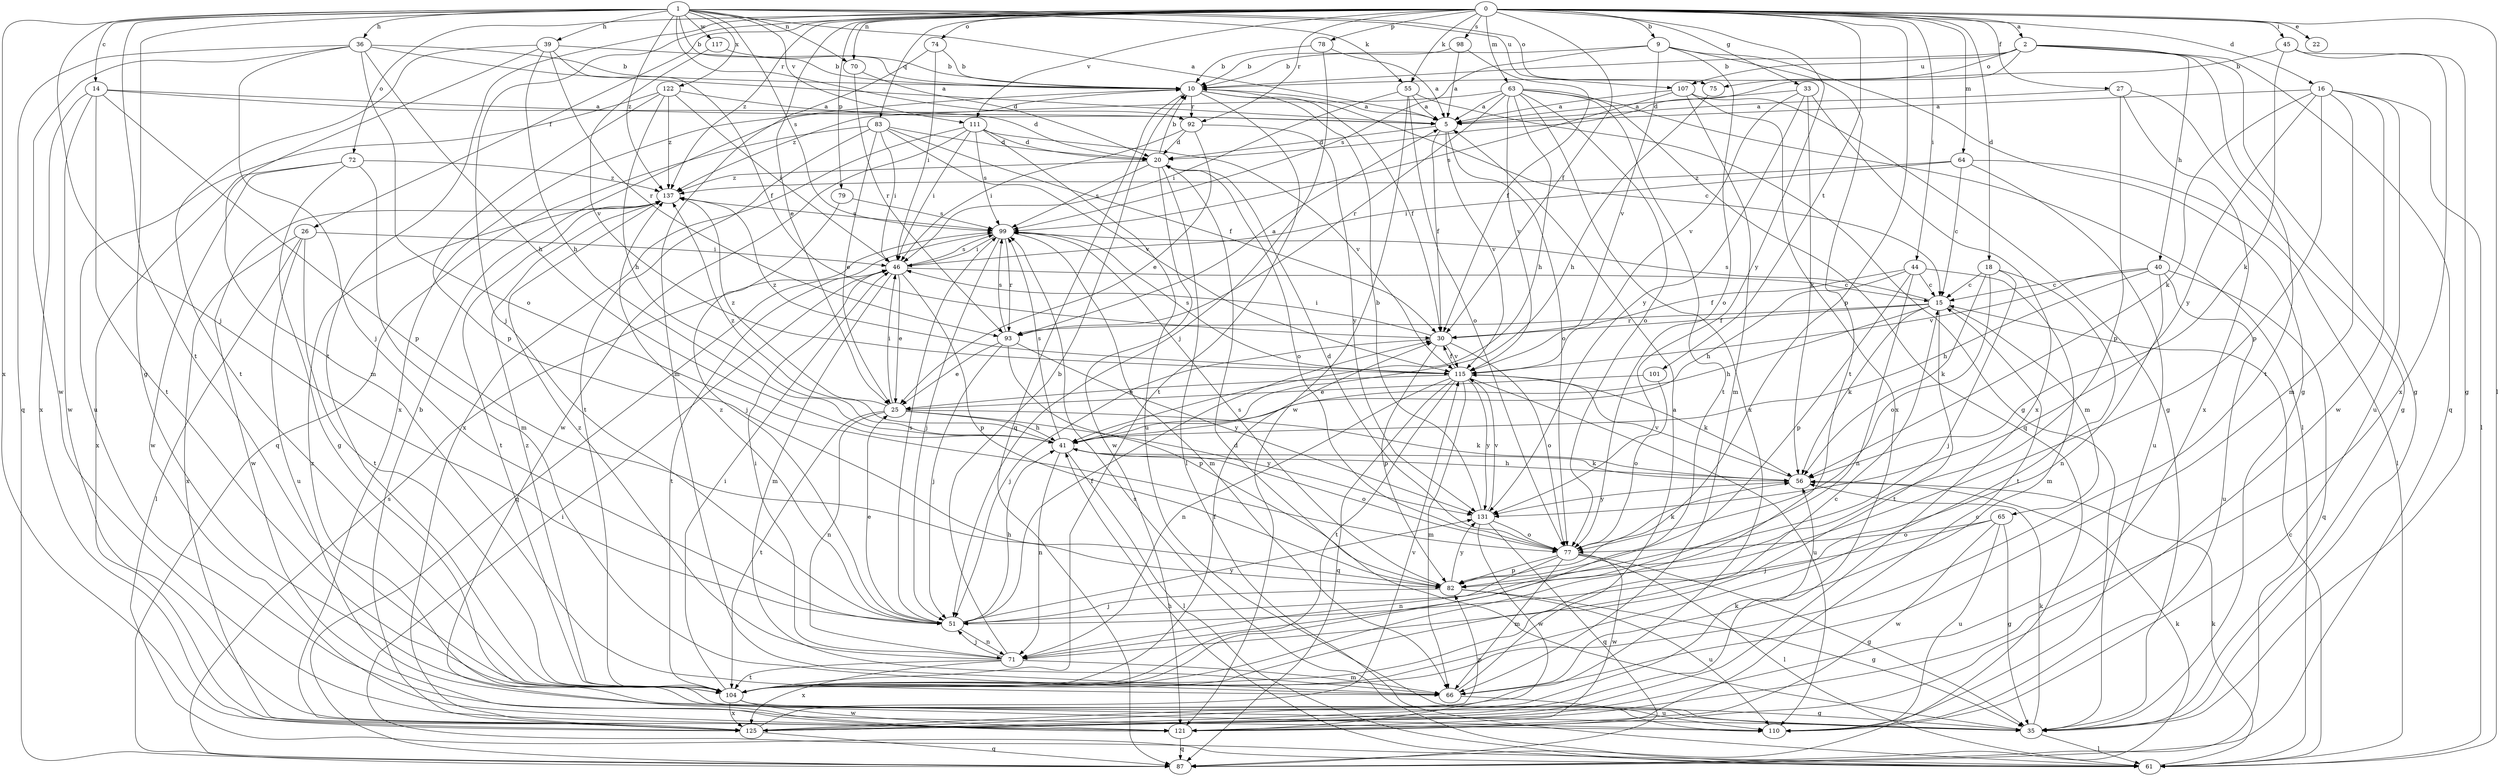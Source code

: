 strict digraph  {
0;
1;
2;
5;
9;
10;
14;
15;
16;
18;
20;
22;
25;
26;
27;
30;
33;
35;
36;
39;
40;
41;
44;
45;
46;
51;
55;
56;
61;
63;
64;
65;
66;
70;
71;
72;
74;
75;
77;
78;
79;
82;
83;
87;
92;
93;
98;
99;
101;
104;
107;
110;
111;
115;
117;
121;
122;
125;
131;
137;
0 -> 2  [label=a];
0 -> 9  [label=b];
0 -> 16  [label=d];
0 -> 18  [label=d];
0 -> 22  [label=e];
0 -> 25  [label=e];
0 -> 26  [label=f];
0 -> 27  [label=f];
0 -> 30  [label=f];
0 -> 33  [label=g];
0 -> 44  [label=i];
0 -> 45  [label=i];
0 -> 51  [label=j];
0 -> 55  [label=k];
0 -> 61  [label=l];
0 -> 63  [label=m];
0 -> 64  [label=m];
0 -> 70  [label=n];
0 -> 72  [label=o];
0 -> 74  [label=o];
0 -> 78  [label=p];
0 -> 79  [label=p];
0 -> 82  [label=p];
0 -> 83  [label=q];
0 -> 92  [label=r];
0 -> 98  [label=s];
0 -> 101  [label=t];
0 -> 104  [label=t];
0 -> 111  [label=v];
0 -> 131  [label=y];
0 -> 137  [label=z];
1 -> 5  [label=a];
1 -> 10  [label=b];
1 -> 14  [label=c];
1 -> 35  [label=g];
1 -> 36  [label=h];
1 -> 39  [label=h];
1 -> 51  [label=j];
1 -> 55  [label=k];
1 -> 70  [label=n];
1 -> 75  [label=o];
1 -> 92  [label=r];
1 -> 99  [label=s];
1 -> 104  [label=t];
1 -> 107  [label=u];
1 -> 111  [label=v];
1 -> 117  [label=w];
1 -> 122  [label=x];
1 -> 125  [label=x];
1 -> 137  [label=z];
2 -> 10  [label=b];
2 -> 20  [label=d];
2 -> 35  [label=g];
2 -> 40  [label=h];
2 -> 75  [label=o];
2 -> 87  [label=q];
2 -> 104  [label=t];
2 -> 107  [label=u];
5 -> 20  [label=d];
5 -> 30  [label=f];
5 -> 77  [label=o];
5 -> 115  [label=v];
9 -> 10  [label=b];
9 -> 35  [label=g];
9 -> 77  [label=o];
9 -> 99  [label=s];
9 -> 104  [label=t];
9 -> 115  [label=v];
10 -> 5  [label=a];
10 -> 15  [label=c];
10 -> 30  [label=f];
10 -> 87  [label=q];
10 -> 92  [label=r];
10 -> 104  [label=t];
10 -> 125  [label=x];
14 -> 5  [label=a];
14 -> 20  [label=d];
14 -> 82  [label=p];
14 -> 104  [label=t];
14 -> 121  [label=w];
14 -> 125  [label=x];
15 -> 30  [label=f];
15 -> 41  [label=h];
15 -> 56  [label=k];
15 -> 65  [label=m];
15 -> 93  [label=r];
15 -> 99  [label=s];
15 -> 104  [label=t];
16 -> 5  [label=a];
16 -> 56  [label=k];
16 -> 61  [label=l];
16 -> 66  [label=m];
16 -> 82  [label=p];
16 -> 110  [label=u];
16 -> 121  [label=w];
16 -> 131  [label=y];
18 -> 15  [label=c];
18 -> 51  [label=j];
18 -> 56  [label=k];
18 -> 77  [label=o];
18 -> 104  [label=t];
20 -> 10  [label=b];
20 -> 61  [label=l];
20 -> 77  [label=o];
20 -> 99  [label=s];
20 -> 121  [label=w];
20 -> 137  [label=z];
25 -> 41  [label=h];
25 -> 46  [label=i];
25 -> 56  [label=k];
25 -> 71  [label=n];
25 -> 104  [label=t];
25 -> 131  [label=y];
25 -> 137  [label=z];
26 -> 46  [label=i];
26 -> 61  [label=l];
26 -> 104  [label=t];
26 -> 110  [label=u];
26 -> 125  [label=x];
27 -> 5  [label=a];
27 -> 35  [label=g];
27 -> 82  [label=p];
27 -> 125  [label=x];
30 -> 46  [label=i];
30 -> 51  [label=j];
30 -> 77  [label=o];
30 -> 82  [label=p];
30 -> 115  [label=v];
33 -> 5  [label=a];
33 -> 56  [label=k];
33 -> 115  [label=v];
33 -> 125  [label=x];
33 -> 131  [label=y];
35 -> 20  [label=d];
35 -> 56  [label=k];
35 -> 61  [label=l];
35 -> 137  [label=z];
36 -> 5  [label=a];
36 -> 10  [label=b];
36 -> 41  [label=h];
36 -> 51  [label=j];
36 -> 77  [label=o];
36 -> 87  [label=q];
36 -> 121  [label=w];
39 -> 10  [label=b];
39 -> 30  [label=f];
39 -> 41  [label=h];
39 -> 66  [label=m];
39 -> 93  [label=r];
39 -> 104  [label=t];
40 -> 15  [label=c];
40 -> 41  [label=h];
40 -> 71  [label=n];
40 -> 87  [label=q];
40 -> 110  [label=u];
40 -> 115  [label=v];
41 -> 56  [label=k];
41 -> 61  [label=l];
41 -> 71  [label=n];
41 -> 77  [label=o];
41 -> 99  [label=s];
41 -> 137  [label=z];
44 -> 15  [label=c];
44 -> 30  [label=f];
44 -> 41  [label=h];
44 -> 66  [label=m];
44 -> 71  [label=n];
44 -> 82  [label=p];
45 -> 10  [label=b];
45 -> 35  [label=g];
45 -> 56  [label=k];
45 -> 125  [label=x];
46 -> 15  [label=c];
46 -> 25  [label=e];
46 -> 66  [label=m];
46 -> 82  [label=p];
46 -> 99  [label=s];
46 -> 104  [label=t];
51 -> 25  [label=e];
51 -> 30  [label=f];
51 -> 41  [label=h];
51 -> 71  [label=n];
51 -> 99  [label=s];
51 -> 131  [label=y];
51 -> 137  [label=z];
55 -> 5  [label=a];
55 -> 35  [label=g];
55 -> 46  [label=i];
55 -> 77  [label=o];
55 -> 121  [label=w];
56 -> 41  [label=h];
56 -> 115  [label=v];
56 -> 131  [label=y];
61 -> 15  [label=c];
61 -> 41  [label=h];
61 -> 46  [label=i];
61 -> 56  [label=k];
61 -> 99  [label=s];
63 -> 5  [label=a];
63 -> 41  [label=h];
63 -> 61  [label=l];
63 -> 77  [label=o];
63 -> 87  [label=q];
63 -> 93  [label=r];
63 -> 104  [label=t];
63 -> 115  [label=v];
63 -> 125  [label=x];
63 -> 137  [label=z];
64 -> 15  [label=c];
64 -> 46  [label=i];
64 -> 61  [label=l];
64 -> 110  [label=u];
64 -> 137  [label=z];
65 -> 35  [label=g];
65 -> 51  [label=j];
65 -> 77  [label=o];
65 -> 110  [label=u];
65 -> 121  [label=w];
66 -> 5  [label=a];
66 -> 110  [label=u];
70 -> 20  [label=d];
70 -> 93  [label=r];
71 -> 10  [label=b];
71 -> 46  [label=i];
71 -> 51  [label=j];
71 -> 66  [label=m];
71 -> 104  [label=t];
71 -> 125  [label=x];
71 -> 137  [label=z];
72 -> 35  [label=g];
72 -> 66  [label=m];
72 -> 121  [label=w];
72 -> 125  [label=x];
72 -> 137  [label=z];
74 -> 10  [label=b];
74 -> 46  [label=i];
74 -> 66  [label=m];
75 -> 41  [label=h];
77 -> 20  [label=d];
77 -> 35  [label=g];
77 -> 56  [label=k];
77 -> 61  [label=l];
77 -> 66  [label=m];
77 -> 71  [label=n];
77 -> 82  [label=p];
77 -> 121  [label=w];
78 -> 5  [label=a];
78 -> 10  [label=b];
78 -> 51  [label=j];
79 -> 51  [label=j];
79 -> 99  [label=s];
82 -> 35  [label=g];
82 -> 51  [label=j];
82 -> 99  [label=s];
82 -> 110  [label=u];
82 -> 131  [label=y];
83 -> 20  [label=d];
83 -> 25  [label=e];
83 -> 30  [label=f];
83 -> 46  [label=i];
83 -> 87  [label=q];
83 -> 104  [label=t];
83 -> 115  [label=v];
87 -> 56  [label=k];
87 -> 99  [label=s];
92 -> 20  [label=d];
92 -> 25  [label=e];
92 -> 46  [label=i];
92 -> 131  [label=y];
93 -> 5  [label=a];
93 -> 25  [label=e];
93 -> 51  [label=j];
93 -> 82  [label=p];
93 -> 99  [label=s];
93 -> 131  [label=y];
98 -> 5  [label=a];
98 -> 10  [label=b];
98 -> 30  [label=f];
99 -> 46  [label=i];
99 -> 51  [label=j];
99 -> 66  [label=m];
99 -> 87  [label=q];
99 -> 93  [label=r];
101 -> 25  [label=e];
101 -> 77  [label=o];
104 -> 15  [label=c];
104 -> 30  [label=f];
104 -> 35  [label=g];
104 -> 46  [label=i];
104 -> 121  [label=w];
104 -> 125  [label=x];
104 -> 137  [label=z];
107 -> 5  [label=a];
107 -> 35  [label=g];
107 -> 66  [label=m];
107 -> 99  [label=s];
107 -> 125  [label=x];
111 -> 20  [label=d];
111 -> 46  [label=i];
111 -> 99  [label=s];
111 -> 110  [label=u];
111 -> 115  [label=v];
111 -> 121  [label=w];
111 -> 125  [label=x];
115 -> 25  [label=e];
115 -> 30  [label=f];
115 -> 56  [label=k];
115 -> 66  [label=m];
115 -> 71  [label=n];
115 -> 87  [label=q];
115 -> 99  [label=s];
115 -> 104  [label=t];
115 -> 110  [label=u];
115 -> 131  [label=y];
115 -> 137  [label=z];
117 -> 10  [label=b];
117 -> 115  [label=v];
121 -> 15  [label=c];
121 -> 87  [label=q];
122 -> 5  [label=a];
122 -> 41  [label=h];
122 -> 46  [label=i];
122 -> 82  [label=p];
122 -> 110  [label=u];
122 -> 137  [label=z];
125 -> 10  [label=b];
125 -> 56  [label=k];
125 -> 82  [label=p];
125 -> 87  [label=q];
125 -> 115  [label=v];
131 -> 10  [label=b];
131 -> 77  [label=o];
131 -> 87  [label=q];
131 -> 115  [label=v];
131 -> 121  [label=w];
137 -> 99  [label=s];
137 -> 104  [label=t];
137 -> 121  [label=w];
}
